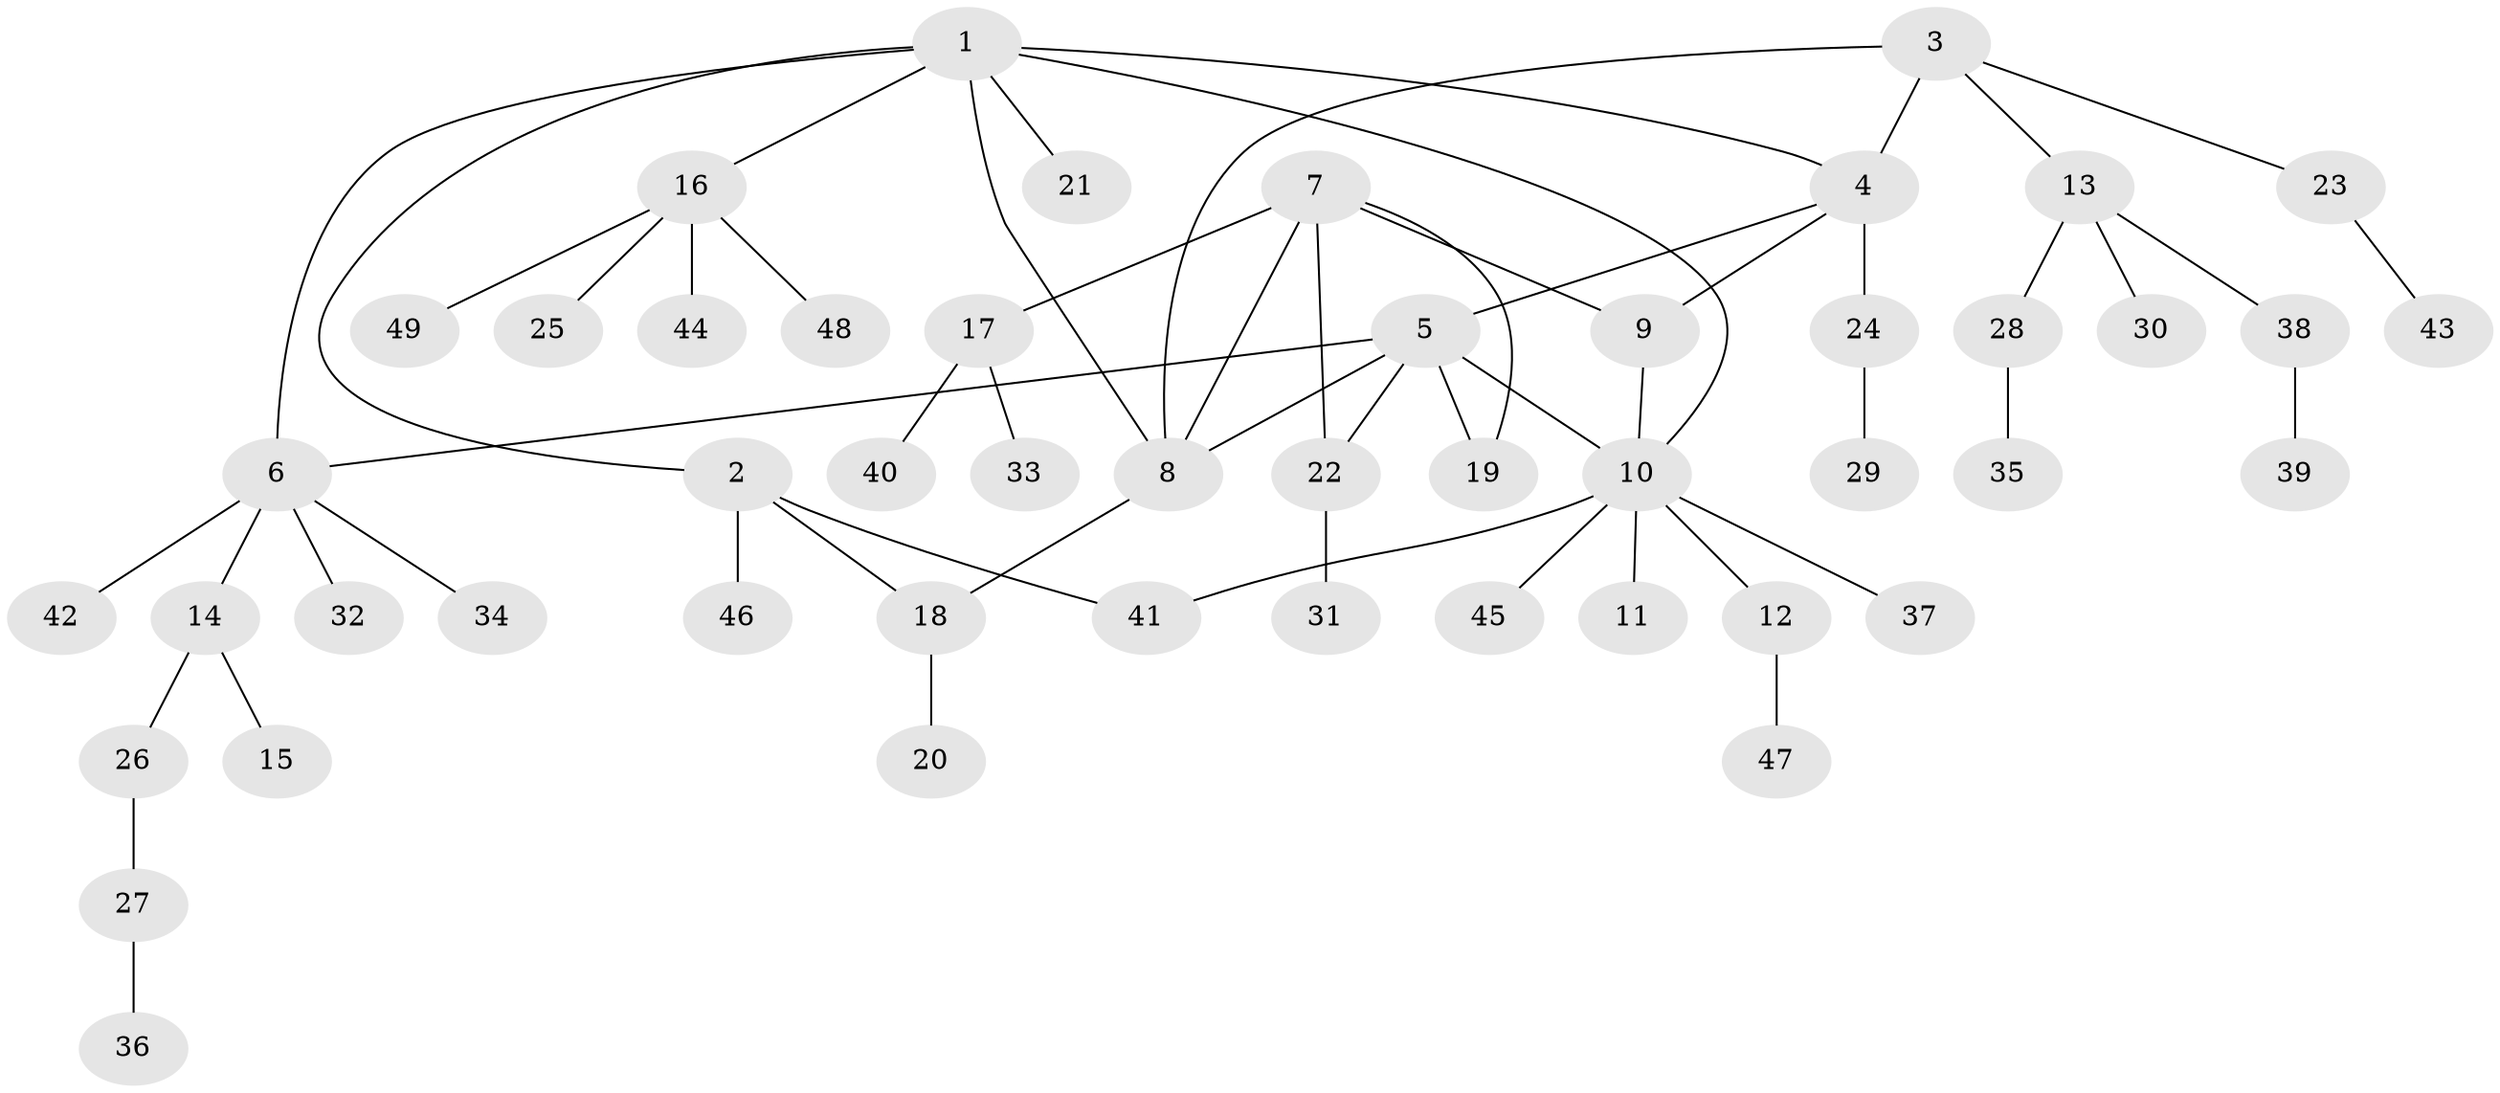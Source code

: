 // coarse degree distribution, {8: 0.0625, 5: 0.125, 6: 0.0625, 1: 0.75}
// Generated by graph-tools (version 1.1) at 2025/19/03/04/25 18:19:41]
// undirected, 49 vertices, 58 edges
graph export_dot {
graph [start="1"]
  node [color=gray90,style=filled];
  1;
  2;
  3;
  4;
  5;
  6;
  7;
  8;
  9;
  10;
  11;
  12;
  13;
  14;
  15;
  16;
  17;
  18;
  19;
  20;
  21;
  22;
  23;
  24;
  25;
  26;
  27;
  28;
  29;
  30;
  31;
  32;
  33;
  34;
  35;
  36;
  37;
  38;
  39;
  40;
  41;
  42;
  43;
  44;
  45;
  46;
  47;
  48;
  49;
  1 -- 2;
  1 -- 4;
  1 -- 6;
  1 -- 8;
  1 -- 10;
  1 -- 16;
  1 -- 21;
  2 -- 18;
  2 -- 41;
  2 -- 46;
  3 -- 4;
  3 -- 8;
  3 -- 13;
  3 -- 23;
  4 -- 5;
  4 -- 9;
  4 -- 24;
  5 -- 6;
  5 -- 8;
  5 -- 10;
  5 -- 19;
  5 -- 22;
  6 -- 14;
  6 -- 32;
  6 -- 34;
  6 -- 42;
  7 -- 8;
  7 -- 9;
  7 -- 17;
  7 -- 19;
  7 -- 22;
  8 -- 18;
  9 -- 10;
  10 -- 11;
  10 -- 12;
  10 -- 37;
  10 -- 41;
  10 -- 45;
  12 -- 47;
  13 -- 28;
  13 -- 30;
  13 -- 38;
  14 -- 15;
  14 -- 26;
  16 -- 25;
  16 -- 44;
  16 -- 48;
  16 -- 49;
  17 -- 33;
  17 -- 40;
  18 -- 20;
  22 -- 31;
  23 -- 43;
  24 -- 29;
  26 -- 27;
  27 -- 36;
  28 -- 35;
  38 -- 39;
}
